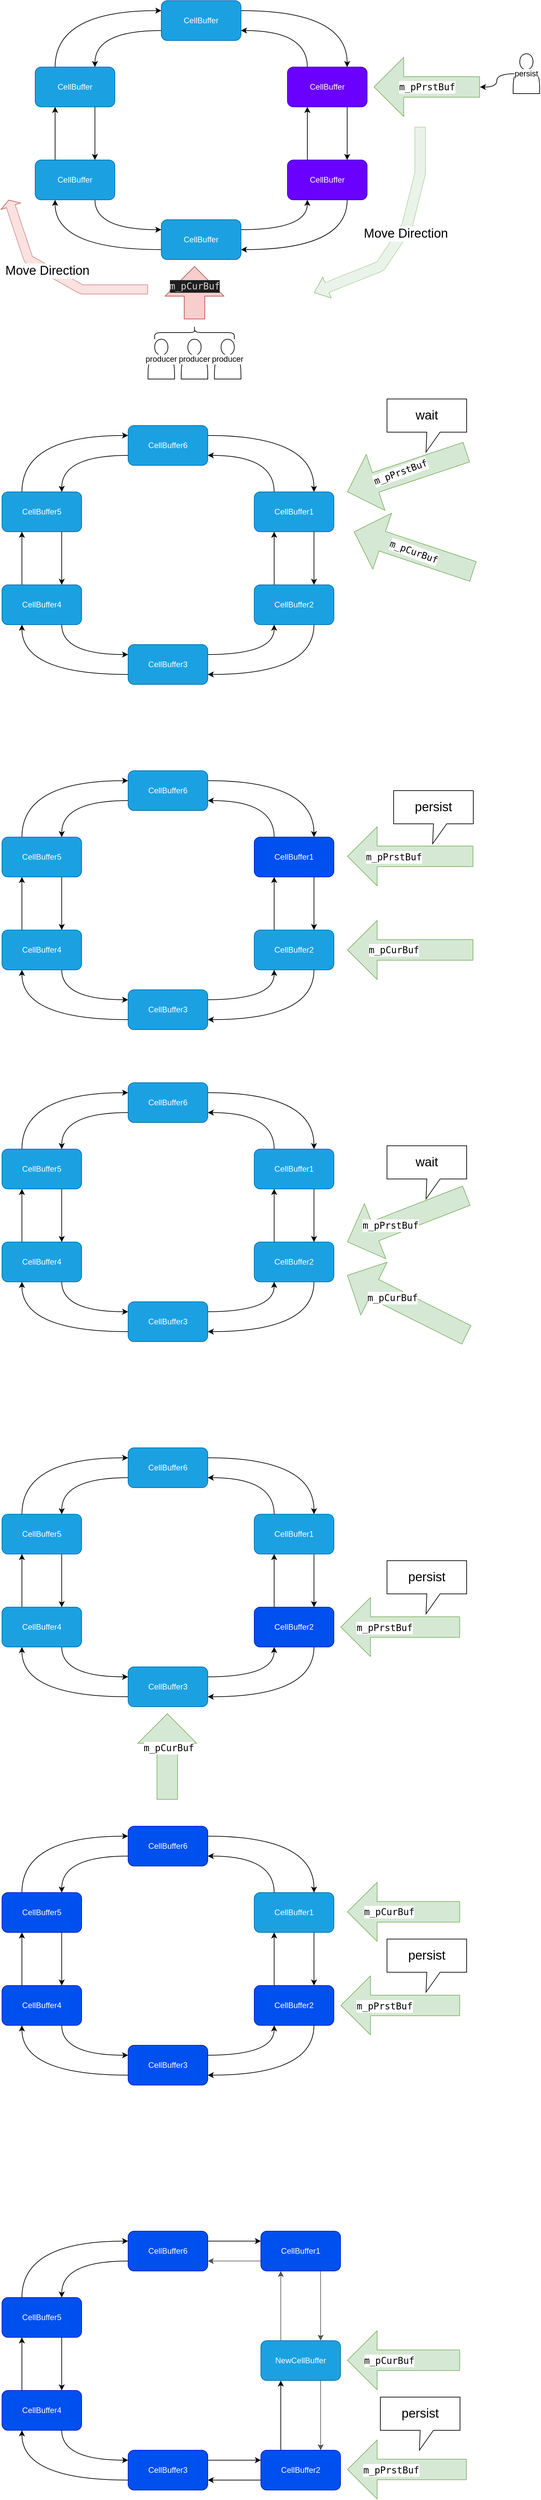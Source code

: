 <mxfile version="12.2.4" pages="1"><diagram id="NoH1FXqml8ZNcFP2ptgK" name="Page-1"><mxGraphModel dx="1402" dy="729" grid="1" gridSize="10" guides="1" tooltips="1" connect="1" arrows="1" fold="1" page="1" pageScale="1" pageWidth="850" pageHeight="1100" math="0" shadow="0"><root><mxCell id="0"/><mxCell id="1" parent="0"/><mxCell id="18" style="edgeStyle=orthogonalEdgeStyle;curved=1;rounded=0;orthogonalLoop=1;jettySize=auto;html=1;exitX=0.75;exitY=1;exitDx=0;exitDy=0;entryX=0.75;entryY=0;entryDx=0;entryDy=0;" parent="1" source="2" target="7" edge="1"><mxGeometry relative="1" as="geometry"/></mxCell><mxCell id="19" style="edgeStyle=orthogonalEdgeStyle;curved=1;rounded=0;orthogonalLoop=1;jettySize=auto;html=1;exitX=0.25;exitY=0;exitDx=0;exitDy=0;entryX=0;entryY=0.25;entryDx=0;entryDy=0;" parent="1" source="2" target="3" edge="1"><mxGeometry relative="1" as="geometry"/></mxCell><mxCell id="2" value="CellBuffer" style="rounded=1;whiteSpace=wrap;html=1;fillColor=#1ba1e2;strokeColor=#006EAF;fontColor=#ffffff;" parent="1" vertex="1"><mxGeometry x="70" y="140" width="120" height="60" as="geometry"/></mxCell><mxCell id="8" style="edgeStyle=orthogonalEdgeStyle;curved=1;rounded=0;orthogonalLoop=1;jettySize=auto;html=1;exitX=1;exitY=0.25;exitDx=0;exitDy=0;entryX=0.75;entryY=0;entryDx=0;entryDy=0;" parent="1" source="3" target="4" edge="1"><mxGeometry relative="1" as="geometry"/></mxCell><mxCell id="20" style="edgeStyle=orthogonalEdgeStyle;curved=1;rounded=0;orthogonalLoop=1;jettySize=auto;html=1;exitX=0;exitY=0.75;exitDx=0;exitDy=0;entryX=0.75;entryY=0;entryDx=0;entryDy=0;" parent="1" source="3" target="2" edge="1"><mxGeometry relative="1" as="geometry"/></mxCell><mxCell id="3" value="CellBuffer" style="rounded=1;whiteSpace=wrap;html=1;fillColor=#1ba1e2;strokeColor=#006EAF;fontColor=#ffffff;" parent="1" vertex="1"><mxGeometry x="260" y="40" width="120" height="60" as="geometry"/></mxCell><mxCell id="9" style="edgeStyle=orthogonalEdgeStyle;curved=1;rounded=0;orthogonalLoop=1;jettySize=auto;html=1;exitX=0.25;exitY=0;exitDx=0;exitDy=0;entryX=1;entryY=0.75;entryDx=0;entryDy=0;" parent="1" source="4" target="3" edge="1"><mxGeometry relative="1" as="geometry"/></mxCell><mxCell id="11" style="edgeStyle=orthogonalEdgeStyle;curved=1;rounded=0;orthogonalLoop=1;jettySize=auto;html=1;exitX=0.75;exitY=1;exitDx=0;exitDy=0;entryX=0.75;entryY=0;entryDx=0;entryDy=0;" parent="1" source="4" target="5" edge="1"><mxGeometry relative="1" as="geometry"/></mxCell><mxCell id="4" value="CellBuffer" style="rounded=1;whiteSpace=wrap;html=1;fillColor=#6a00ff;strokeColor=#3700CC;fontColor=#ffffff;" parent="1" vertex="1"><mxGeometry x="450" y="140" width="120" height="60" as="geometry"/></mxCell><mxCell id="12" style="edgeStyle=orthogonalEdgeStyle;curved=1;rounded=0;orthogonalLoop=1;jettySize=auto;html=1;exitX=0.25;exitY=0;exitDx=0;exitDy=0;entryX=0.25;entryY=1;entryDx=0;entryDy=0;" parent="1" source="5" target="4" edge="1"><mxGeometry relative="1" as="geometry"/></mxCell><mxCell id="13" style="edgeStyle=orthogonalEdgeStyle;curved=1;rounded=0;orthogonalLoop=1;jettySize=auto;html=1;exitX=0.75;exitY=1;exitDx=0;exitDy=0;entryX=1;entryY=0.75;entryDx=0;entryDy=0;" parent="1" source="5" target="6" edge="1"><mxGeometry relative="1" as="geometry"/></mxCell><mxCell id="5" value="CellBuffer" style="rounded=1;whiteSpace=wrap;html=1;fillColor=#6a00ff;strokeColor=#3700CC;fontColor=#ffffff;" parent="1" vertex="1"><mxGeometry x="450" y="280" width="120" height="60" as="geometry"/></mxCell><mxCell id="14" style="edgeStyle=orthogonalEdgeStyle;curved=1;rounded=0;orthogonalLoop=1;jettySize=auto;html=1;exitX=1;exitY=0.25;exitDx=0;exitDy=0;entryX=0.25;entryY=1;entryDx=0;entryDy=0;" parent="1" source="6" target="5" edge="1"><mxGeometry relative="1" as="geometry"/></mxCell><mxCell id="15" style="edgeStyle=orthogonalEdgeStyle;curved=1;rounded=0;orthogonalLoop=1;jettySize=auto;html=1;exitX=0;exitY=0.75;exitDx=0;exitDy=0;entryX=0.25;entryY=1;entryDx=0;entryDy=0;" parent="1" source="6" target="7" edge="1"><mxGeometry relative="1" as="geometry"/></mxCell><mxCell id="6" value="CellBuffer" style="rounded=1;whiteSpace=wrap;html=1;fillColor=#1ba1e2;strokeColor=#006EAF;fontColor=#ffffff;" parent="1" vertex="1"><mxGeometry x="260" y="370" width="120" height="60" as="geometry"/></mxCell><mxCell id="16" style="edgeStyle=orthogonalEdgeStyle;curved=1;rounded=0;orthogonalLoop=1;jettySize=auto;html=1;exitX=0.75;exitY=1;exitDx=0;exitDy=0;entryX=0;entryY=0.25;entryDx=0;entryDy=0;" parent="1" source="7" target="6" edge="1"><mxGeometry relative="1" as="geometry"/></mxCell><mxCell id="17" style="edgeStyle=orthogonalEdgeStyle;curved=1;rounded=0;orthogonalLoop=1;jettySize=auto;html=1;exitX=0.25;exitY=0;exitDx=0;exitDy=0;entryX=0.25;entryY=1;entryDx=0;entryDy=0;" parent="1" source="7" target="2" edge="1"><mxGeometry relative="1" as="geometry"/></mxCell><mxCell id="7" value="CellBuffer" style="rounded=1;whiteSpace=wrap;html=1;fillColor=#1ba1e2;strokeColor=#006EAF;fontColor=#ffffff;" parent="1" vertex="1"><mxGeometry x="70" y="280" width="120" height="60" as="geometry"/></mxCell><mxCell id="22" value="" style="shape=flexArrow;endArrow=classic;html=1;width=31;endSize=14.56;endWidth=57;fillColor=#d5e8d4;strokeColor=#82b366;" parent="1" edge="1"><mxGeometry width="50" height="50" relative="1" as="geometry"><mxPoint x="740" y="170" as="sourcePoint"/><mxPoint x="580" y="170" as="targetPoint"/></mxGeometry></mxCell><mxCell id="24" value="&lt;div style=&quot;font-family: &amp;quot;droid sans mono&amp;quot;, monospace, monospace, &amp;quot;droid sans fallback&amp;quot;; font-size: 14px; line-height: 19px; white-space: pre;&quot;&gt;m_pPrstBuf&lt;/div&gt;" style="text;html=1;resizable=0;points=[];align=center;verticalAlign=middle;labelBackgroundColor=#FFFFFF;fontColor=#000000;" parent="22" vertex="1" connectable="0"><mxGeometry x="0.254" y="-3" relative="1" as="geometry"><mxPoint x="20" y="3" as="offset"/></mxGeometry></mxCell><mxCell id="26" style="edgeStyle=orthogonalEdgeStyle;curved=1;rounded=0;orthogonalLoop=1;jettySize=auto;html=1;exitX=0.1;exitY=0.5;exitDx=0;exitDy=0;exitPerimeter=0;fontColor=#000000;" parent="1" source="25" edge="1"><mxGeometry relative="1" as="geometry"><mxPoint x="740" y="170" as="targetPoint"/></mxGeometry></mxCell><mxCell id="25" value="persist" style="shape=actor;whiteSpace=wrap;html=1;labelBackgroundColor=#FFFFFF;fontColor=#000000;" parent="1" vertex="1"><mxGeometry x="790" y="120" width="40" height="60" as="geometry"/></mxCell><mxCell id="27" value="" style="shape=flexArrow;endArrow=classic;html=1;width=31;endSize=14.56;endWidth=57;fillColor=#f8cecc;strokeColor=#b85450;" parent="1" edge="1"><mxGeometry width="50" height="50" relative="1" as="geometry"><mxPoint x="310" y="520" as="sourcePoint"/><mxPoint x="310" y="440" as="targetPoint"/><Array as="points"/></mxGeometry></mxCell><mxCell id="28" value="&lt;div style=&quot;font-family: &amp;#34;droid sans mono&amp;#34; , monospace , monospace , &amp;#34;droid sans fallback&amp;#34; ; font-size: 14px ; line-height: 19px ; white-space: pre&quot;&gt;&lt;div style=&quot;color: rgb(212 , 212 , 212) ; background-color: rgb(30 , 30 , 30) ; font-family: &amp;#34;droid sans mono&amp;#34; , monospace , monospace , &amp;#34;droid sans fallback&amp;#34; ; line-height: 19px&quot;&gt;m_pCurBuf&lt;/div&gt;&lt;/div&gt;" style="text;html=1;resizable=0;points=[];align=center;verticalAlign=middle;labelBackgroundColor=#FFFFFF;fontColor=#000000;" parent="27" vertex="1" connectable="0"><mxGeometry x="0.254" y="-3" relative="1" as="geometry"><mxPoint x="-3" as="offset"/></mxGeometry></mxCell><mxCell id="29" value="" style="shape=curlyBracket;whiteSpace=wrap;html=1;rounded=1;labelBackgroundColor=#FFFFFF;fontColor=#000000;rotation=90;direction=east;" parent="1" vertex="1"><mxGeometry x="300" y="480" width="20" height="120" as="geometry"/></mxCell><mxCell id="30" value="producer" style="shape=actor;whiteSpace=wrap;html=1;labelBackgroundColor=#FFFFFF;fontColor=#000000;" parent="1" vertex="1"><mxGeometry x="240" y="550" width="40" height="60" as="geometry"/></mxCell><mxCell id="31" value="producer" style="shape=actor;whiteSpace=wrap;html=1;labelBackgroundColor=#FFFFFF;fontColor=#000000;" parent="1" vertex="1"><mxGeometry x="290" y="550" width="40" height="60" as="geometry"/></mxCell><mxCell id="32" value="producer" style="shape=actor;whiteSpace=wrap;html=1;labelBackgroundColor=#FFFFFF;fontColor=#000000;" parent="1" vertex="1"><mxGeometry x="340" y="550" width="40" height="60" as="geometry"/></mxCell><mxCell id="36" value="" style="shape=flexArrow;endArrow=classic;html=1;fontColor=#000000;endWidth=17;endSize=6.57;width=16;fillColor=#d5e8d4;strokeColor=#82b366;opacity=50;" parent="1" edge="1"><mxGeometry width="50" height="50" relative="1" as="geometry"><mxPoint x="650" y="230" as="sourcePoint"/><mxPoint x="490" y="480" as="targetPoint"/><Array as="points"><mxPoint x="650" y="300"/><mxPoint x="630" y="380"/><mxPoint x="590" y="440"/></Array></mxGeometry></mxCell><mxCell id="37" value="Move Direction" style="text;html=1;resizable=0;points=[];align=center;verticalAlign=middle;labelBackgroundColor=#ffffff;fontColor=#000000;fontSize=19;" parent="36" vertex="1" connectable="0"><mxGeometry x="-0.015" y="3" relative="1" as="geometry"><mxPoint x="1" as="offset"/></mxGeometry></mxCell><mxCell id="40" value="" style="shape=flexArrow;endArrow=classic;html=1;fontSize=19;fontColor=#000000;opacity=60;endWidth=16;endSize=2.87;width=14;fillColor=#f8cecc;strokeColor=#b85450;" parent="1" edge="1"><mxGeometry width="50" height="50" relative="1" as="geometry"><mxPoint x="240" y="475" as="sourcePoint"/><mxPoint x="30" y="340" as="targetPoint"/><Array as="points"><mxPoint x="140" y="475"/><mxPoint x="60" y="430"/></Array></mxGeometry></mxCell><mxCell id="41" value="Move Direction" style="text;html=1;resizable=0;points=[];align=center;verticalAlign=middle;labelBackgroundColor=#ffffff;fontSize=19;fontColor=#000000;" parent="40" vertex="1" connectable="0"><mxGeometry x="0.116" relative="1" as="geometry"><mxPoint y="1" as="offset"/></mxGeometry></mxCell><mxCell id="42" style="edgeStyle=orthogonalEdgeStyle;curved=1;rounded=0;orthogonalLoop=1;jettySize=auto;html=1;exitX=0.75;exitY=1;exitDx=0;exitDy=0;entryX=0.75;entryY=0;entryDx=0;entryDy=0;" parent="1" source="44" target="59" edge="1"><mxGeometry relative="1" as="geometry"/></mxCell><mxCell id="43" style="edgeStyle=orthogonalEdgeStyle;curved=1;rounded=0;orthogonalLoop=1;jettySize=auto;html=1;exitX=0.25;exitY=0;exitDx=0;exitDy=0;entryX=0;entryY=0.25;entryDx=0;entryDy=0;" parent="1" source="44" target="47" edge="1"><mxGeometry relative="1" as="geometry"/></mxCell><mxCell id="44" value="CellBuffer5" style="rounded=1;whiteSpace=wrap;html=1;fillColor=#1ba1e2;strokeColor=#006EAF;fontColor=#ffffff;" parent="1" vertex="1"><mxGeometry x="20" y="780" width="120" height="60" as="geometry"/></mxCell><mxCell id="45" style="edgeStyle=orthogonalEdgeStyle;curved=1;rounded=0;orthogonalLoop=1;jettySize=auto;html=1;exitX=1;exitY=0.25;exitDx=0;exitDy=0;entryX=0.75;entryY=0;entryDx=0;entryDy=0;" parent="1" source="47" target="50" edge="1"><mxGeometry relative="1" as="geometry"/></mxCell><mxCell id="46" style="edgeStyle=orthogonalEdgeStyle;curved=1;rounded=0;orthogonalLoop=1;jettySize=auto;html=1;exitX=0;exitY=0.75;exitDx=0;exitDy=0;entryX=0.75;entryY=0;entryDx=0;entryDy=0;" parent="1" source="47" target="44" edge="1"><mxGeometry relative="1" as="geometry"/></mxCell><mxCell id="47" value="CellBuffer6" style="rounded=1;whiteSpace=wrap;html=1;fillColor=#1ba1e2;strokeColor=#006EAF;fontColor=#ffffff;" parent="1" vertex="1"><mxGeometry x="210" y="680" width="120" height="60" as="geometry"/></mxCell><mxCell id="48" style="edgeStyle=orthogonalEdgeStyle;curved=1;rounded=0;orthogonalLoop=1;jettySize=auto;html=1;exitX=0.25;exitY=0;exitDx=0;exitDy=0;entryX=1;entryY=0.75;entryDx=0;entryDy=0;" parent="1" source="50" target="47" edge="1"><mxGeometry relative="1" as="geometry"/></mxCell><mxCell id="49" style="edgeStyle=orthogonalEdgeStyle;curved=1;rounded=0;orthogonalLoop=1;jettySize=auto;html=1;exitX=0.75;exitY=1;exitDx=0;exitDy=0;entryX=0.75;entryY=0;entryDx=0;entryDy=0;" parent="1" source="50" target="53" edge="1"><mxGeometry relative="1" as="geometry"/></mxCell><mxCell id="50" value="CellBuffer1" style="rounded=1;whiteSpace=wrap;html=1;fillColor=#1ba1e2;strokeColor=#006EAF;fontColor=#ffffff;" parent="1" vertex="1"><mxGeometry x="400" y="780" width="120" height="60" as="geometry"/></mxCell><mxCell id="51" style="edgeStyle=orthogonalEdgeStyle;curved=1;rounded=0;orthogonalLoop=1;jettySize=auto;html=1;exitX=0.25;exitY=0;exitDx=0;exitDy=0;entryX=0.25;entryY=1;entryDx=0;entryDy=0;" parent="1" source="53" target="50" edge="1"><mxGeometry relative="1" as="geometry"/></mxCell><mxCell id="52" style="edgeStyle=orthogonalEdgeStyle;curved=1;rounded=0;orthogonalLoop=1;jettySize=auto;html=1;exitX=0.75;exitY=1;exitDx=0;exitDy=0;entryX=1;entryY=0.75;entryDx=0;entryDy=0;" parent="1" source="53" target="56" edge="1"><mxGeometry relative="1" as="geometry"/></mxCell><mxCell id="53" value="CellBuffer2" style="rounded=1;whiteSpace=wrap;html=1;fillColor=#1ba1e2;strokeColor=#006EAF;fontColor=#ffffff;" parent="1" vertex="1"><mxGeometry x="400" y="920" width="120" height="60" as="geometry"/></mxCell><mxCell id="54" style="edgeStyle=orthogonalEdgeStyle;curved=1;rounded=0;orthogonalLoop=1;jettySize=auto;html=1;exitX=1;exitY=0.25;exitDx=0;exitDy=0;entryX=0.25;entryY=1;entryDx=0;entryDy=0;" parent="1" source="56" target="53" edge="1"><mxGeometry relative="1" as="geometry"/></mxCell><mxCell id="55" style="edgeStyle=orthogonalEdgeStyle;curved=1;rounded=0;orthogonalLoop=1;jettySize=auto;html=1;exitX=0;exitY=0.75;exitDx=0;exitDy=0;entryX=0.25;entryY=1;entryDx=0;entryDy=0;" parent="1" source="56" target="59" edge="1"><mxGeometry relative="1" as="geometry"/></mxCell><mxCell id="56" value="CellBuffer3" style="rounded=1;whiteSpace=wrap;html=1;fillColor=#1ba1e2;strokeColor=#006EAF;fontColor=#ffffff;" parent="1" vertex="1"><mxGeometry x="210" y="1010" width="120" height="60" as="geometry"/></mxCell><mxCell id="57" style="edgeStyle=orthogonalEdgeStyle;curved=1;rounded=0;orthogonalLoop=1;jettySize=auto;html=1;exitX=0.75;exitY=1;exitDx=0;exitDy=0;entryX=0;entryY=0.25;entryDx=0;entryDy=0;" parent="1" source="59" target="56" edge="1"><mxGeometry relative="1" as="geometry"/></mxCell><mxCell id="58" style="edgeStyle=orthogonalEdgeStyle;curved=1;rounded=0;orthogonalLoop=1;jettySize=auto;html=1;exitX=0.25;exitY=0;exitDx=0;exitDy=0;entryX=0.25;entryY=1;entryDx=0;entryDy=0;" parent="1" source="59" target="44" edge="1"><mxGeometry relative="1" as="geometry"/></mxCell><mxCell id="59" value="CellBuffer4" style="rounded=1;whiteSpace=wrap;html=1;fillColor=#1ba1e2;strokeColor=#006EAF;fontColor=#ffffff;" parent="1" vertex="1"><mxGeometry x="20" y="920" width="120" height="60" as="geometry"/></mxCell><mxCell id="60" value="" style="shape=flexArrow;endArrow=classic;html=1;width=31;endSize=14.56;endWidth=57;fillColor=#d5e8d4;strokeColor=#82b366;" parent="1" edge="1"><mxGeometry width="50" height="50" relative="1" as="geometry"><mxPoint x="720" y="720" as="sourcePoint"/><mxPoint x="540" y="780" as="targetPoint"/></mxGeometry></mxCell><mxCell id="61" value="&lt;div style=&quot;font-family: &amp;quot;droid sans mono&amp;quot;, monospace, monospace, &amp;quot;droid sans fallback&amp;quot;; font-size: 14px; line-height: 19px; white-space: pre;&quot;&gt;m_pPrstBuf&lt;/div&gt;" style="text;html=1;resizable=0;points=[];align=center;verticalAlign=middle;labelBackgroundColor=#FFFFFF;fontColor=#000000;direction=east;rotation=-20;" parent="60" vertex="1" connectable="0"><mxGeometry x="0.254" y="-3" relative="1" as="geometry"><mxPoint x="14" y="-5" as="offset"/></mxGeometry></mxCell><mxCell id="67" value="" style="shape=flexArrow;endArrow=classic;html=1;width=31;endSize=14.56;endWidth=57;fillColor=#d5e8d4;strokeColor=#82b366;" parent="1" edge="1"><mxGeometry width="50" height="50" relative="1" as="geometry"><mxPoint x="730" y="900" as="sourcePoint"/><mxPoint x="550" y="840" as="targetPoint"/></mxGeometry></mxCell><mxCell id="68" value="&lt;div style=&quot;font-family: &amp;#34;droid sans mono&amp;#34; , monospace , monospace , &amp;#34;droid sans fallback&amp;#34; ; font-size: 14px ; line-height: 19px ; white-space: pre&quot;&gt;m_pCurBuf&lt;/div&gt;" style="text;html=1;resizable=0;points=[];align=center;verticalAlign=middle;labelBackgroundColor=#FFFFFF;fontColor=#000000;rotation=20;" parent="67" vertex="1" connectable="0"><mxGeometry x="0.254" y="-3" relative="1" as="geometry"><mxPoint x="22" y="10.5" as="offset"/></mxGeometry></mxCell><mxCell id="69" value="wait" style="shape=callout;whiteSpace=wrap;html=1;perimeter=calloutPerimeter;labelBackgroundColor=#FFFFFF;fontSize=19;fontColor=#000000;position2=0.49;" parent="1" vertex="1"><mxGeometry x="600" y="640" width="120" height="80" as="geometry"/></mxCell><mxCell id="70" style="edgeStyle=orthogonalEdgeStyle;curved=1;rounded=0;orthogonalLoop=1;jettySize=auto;html=1;exitX=0.75;exitY=1;exitDx=0;exitDy=0;entryX=0.75;entryY=0;entryDx=0;entryDy=0;" parent="1" source="72" target="87" edge="1"><mxGeometry relative="1" as="geometry"/></mxCell><mxCell id="71" style="edgeStyle=orthogonalEdgeStyle;curved=1;rounded=0;orthogonalLoop=1;jettySize=auto;html=1;exitX=0.25;exitY=0;exitDx=0;exitDy=0;entryX=0;entryY=0.25;entryDx=0;entryDy=0;" parent="1" source="72" target="75" edge="1"><mxGeometry relative="1" as="geometry"/></mxCell><mxCell id="72" value="CellBuffer5" style="rounded=1;whiteSpace=wrap;html=1;fillColor=#1ba1e2;strokeColor=#006EAF;fontColor=#ffffff;" parent="1" vertex="1"><mxGeometry x="20" y="1300" width="120" height="60" as="geometry"/></mxCell><mxCell id="73" style="edgeStyle=orthogonalEdgeStyle;curved=1;rounded=0;orthogonalLoop=1;jettySize=auto;html=1;exitX=1;exitY=0.25;exitDx=0;exitDy=0;entryX=0.75;entryY=0;entryDx=0;entryDy=0;" parent="1" source="75" target="78" edge="1"><mxGeometry relative="1" as="geometry"/></mxCell><mxCell id="74" style="edgeStyle=orthogonalEdgeStyle;curved=1;rounded=0;orthogonalLoop=1;jettySize=auto;html=1;exitX=0;exitY=0.75;exitDx=0;exitDy=0;entryX=0.75;entryY=0;entryDx=0;entryDy=0;" parent="1" source="75" target="72" edge="1"><mxGeometry relative="1" as="geometry"/></mxCell><mxCell id="75" value="CellBuffer6" style="rounded=1;whiteSpace=wrap;html=1;fillColor=#1ba1e2;strokeColor=#006EAF;fontColor=#ffffff;" parent="1" vertex="1"><mxGeometry x="210" y="1200" width="120" height="60" as="geometry"/></mxCell><mxCell id="76" style="edgeStyle=orthogonalEdgeStyle;curved=1;rounded=0;orthogonalLoop=1;jettySize=auto;html=1;exitX=0.25;exitY=0;exitDx=0;exitDy=0;entryX=1;entryY=0.75;entryDx=0;entryDy=0;" parent="1" source="78" target="75" edge="1"><mxGeometry relative="1" as="geometry"/></mxCell><mxCell id="77" style="edgeStyle=orthogonalEdgeStyle;curved=1;rounded=0;orthogonalLoop=1;jettySize=auto;html=1;exitX=0.75;exitY=1;exitDx=0;exitDy=0;entryX=0.75;entryY=0;entryDx=0;entryDy=0;" parent="1" source="78" target="81" edge="1"><mxGeometry relative="1" as="geometry"/></mxCell><mxCell id="78" value="CellBuffer1" style="rounded=1;whiteSpace=wrap;html=1;fillColor=#0050ef;strokeColor=#001DBC;fontColor=#ffffff;" parent="1" vertex="1"><mxGeometry x="400" y="1300" width="120" height="60" as="geometry"/></mxCell><mxCell id="79" style="edgeStyle=orthogonalEdgeStyle;curved=1;rounded=0;orthogonalLoop=1;jettySize=auto;html=1;exitX=0.25;exitY=0;exitDx=0;exitDy=0;entryX=0.25;entryY=1;entryDx=0;entryDy=0;" parent="1" source="81" target="78" edge="1"><mxGeometry relative="1" as="geometry"/></mxCell><mxCell id="80" style="edgeStyle=orthogonalEdgeStyle;curved=1;rounded=0;orthogonalLoop=1;jettySize=auto;html=1;exitX=0.75;exitY=1;exitDx=0;exitDy=0;entryX=1;entryY=0.75;entryDx=0;entryDy=0;" parent="1" source="81" target="84" edge="1"><mxGeometry relative="1" as="geometry"/></mxCell><mxCell id="81" value="CellBuffer2" style="rounded=1;whiteSpace=wrap;html=1;fillColor=#1ba1e2;strokeColor=#006EAF;fontColor=#ffffff;" parent="1" vertex="1"><mxGeometry x="400" y="1440" width="120" height="60" as="geometry"/></mxCell><mxCell id="82" style="edgeStyle=orthogonalEdgeStyle;curved=1;rounded=0;orthogonalLoop=1;jettySize=auto;html=1;exitX=1;exitY=0.25;exitDx=0;exitDy=0;entryX=0.25;entryY=1;entryDx=0;entryDy=0;" parent="1" source="84" target="81" edge="1"><mxGeometry relative="1" as="geometry"/></mxCell><mxCell id="83" style="edgeStyle=orthogonalEdgeStyle;curved=1;rounded=0;orthogonalLoop=1;jettySize=auto;html=1;exitX=0;exitY=0.75;exitDx=0;exitDy=0;entryX=0.25;entryY=1;entryDx=0;entryDy=0;" parent="1" source="84" target="87" edge="1"><mxGeometry relative="1" as="geometry"/></mxCell><mxCell id="84" value="CellBuffer3" style="rounded=1;whiteSpace=wrap;html=1;fillColor=#1ba1e2;strokeColor=#006EAF;fontColor=#ffffff;" parent="1" vertex="1"><mxGeometry x="210" y="1530" width="120" height="60" as="geometry"/></mxCell><mxCell id="85" style="edgeStyle=orthogonalEdgeStyle;curved=1;rounded=0;orthogonalLoop=1;jettySize=auto;html=1;exitX=0.75;exitY=1;exitDx=0;exitDy=0;entryX=0;entryY=0.25;entryDx=0;entryDy=0;" parent="1" source="87" target="84" edge="1"><mxGeometry relative="1" as="geometry"/></mxCell><mxCell id="86" style="edgeStyle=orthogonalEdgeStyle;curved=1;rounded=0;orthogonalLoop=1;jettySize=auto;html=1;exitX=0.25;exitY=0;exitDx=0;exitDy=0;entryX=0.25;entryY=1;entryDx=0;entryDy=0;" parent="1" source="87" target="72" edge="1"><mxGeometry relative="1" as="geometry"/></mxCell><mxCell id="87" value="CellBuffer4" style="rounded=1;whiteSpace=wrap;html=1;fillColor=#1ba1e2;strokeColor=#006EAF;fontColor=#ffffff;" parent="1" vertex="1"><mxGeometry x="20" y="1440" width="120" height="60" as="geometry"/></mxCell><mxCell id="88" value="" style="shape=flexArrow;endArrow=classic;html=1;width=31;endSize=14.56;endWidth=57;fillColor=#d5e8d4;strokeColor=#82b366;" parent="1" edge="1"><mxGeometry width="50" height="50" relative="1" as="geometry"><mxPoint x="730" y="1329" as="sourcePoint"/><mxPoint x="540" y="1329" as="targetPoint"/></mxGeometry></mxCell><mxCell id="89" value="&lt;div style=&quot;font-family: &amp;quot;droid sans mono&amp;quot;, monospace, monospace, &amp;quot;droid sans fallback&amp;quot;; font-size: 14px; line-height: 19px; white-space: pre;&quot;&gt;m_pPrstBuf&lt;/div&gt;" style="text;html=1;resizable=0;points=[];align=center;verticalAlign=middle;labelBackgroundColor=#FFFFFF;fontColor=#000000;direction=east;rotation=0;" parent="88" vertex="1" connectable="0"><mxGeometry x="0.254" y="-3" relative="1" as="geometry"><mxPoint x="-1" y="4" as="offset"/></mxGeometry></mxCell><mxCell id="90" value="" style="shape=flexArrow;endArrow=classic;html=1;width=31;endSize=14.56;endWidth=57;fillColor=#d5e8d4;strokeColor=#82b366;" parent="1" edge="1"><mxGeometry width="50" height="50" relative="1" as="geometry"><mxPoint x="730" y="1470" as="sourcePoint"/><mxPoint x="540" y="1470" as="targetPoint"/></mxGeometry></mxCell><mxCell id="91" value="&lt;div style=&quot;font-family: &amp;#34;droid sans mono&amp;#34; , monospace , monospace , &amp;#34;droid sans fallback&amp;#34; ; font-size: 14px ; line-height: 19px ; white-space: pre&quot;&gt;m_pCurBuf&lt;/div&gt;" style="text;html=1;resizable=0;points=[];align=center;verticalAlign=middle;labelBackgroundColor=#FFFFFF;fontColor=#000000;rotation=0;" parent="90" vertex="1" connectable="0"><mxGeometry x="0.254" y="-3" relative="1" as="geometry"><mxPoint x="-1" y="3" as="offset"/></mxGeometry></mxCell><mxCell id="92" value="persist" style="shape=callout;whiteSpace=wrap;html=1;perimeter=calloutPerimeter;labelBackgroundColor=#FFFFFF;fontSize=19;fontColor=#000000;position2=0.49;" parent="1" vertex="1"><mxGeometry x="610" y="1230" width="120" height="80" as="geometry"/></mxCell><mxCell id="93" style="edgeStyle=orthogonalEdgeStyle;curved=1;rounded=0;orthogonalLoop=1;jettySize=auto;html=1;exitX=0.75;exitY=1;exitDx=0;exitDy=0;entryX=0.75;entryY=0;entryDx=0;entryDy=0;" parent="1" source="95" target="110" edge="1"><mxGeometry relative="1" as="geometry"/></mxCell><mxCell id="94" style="edgeStyle=orthogonalEdgeStyle;curved=1;rounded=0;orthogonalLoop=1;jettySize=auto;html=1;exitX=0.25;exitY=0;exitDx=0;exitDy=0;entryX=0;entryY=0.25;entryDx=0;entryDy=0;" parent="1" source="95" target="98" edge="1"><mxGeometry relative="1" as="geometry"/></mxCell><mxCell id="95" value="CellBuffer5" style="rounded=1;whiteSpace=wrap;html=1;fillColor=#1ba1e2;strokeColor=#006EAF;fontColor=#ffffff;" parent="1" vertex="1"><mxGeometry x="20" y="1770" width="120" height="60" as="geometry"/></mxCell><mxCell id="96" style="edgeStyle=orthogonalEdgeStyle;curved=1;rounded=0;orthogonalLoop=1;jettySize=auto;html=1;exitX=1;exitY=0.25;exitDx=0;exitDy=0;entryX=0.75;entryY=0;entryDx=0;entryDy=0;" parent="1" source="98" target="101" edge="1"><mxGeometry relative="1" as="geometry"/></mxCell><mxCell id="97" style="edgeStyle=orthogonalEdgeStyle;curved=1;rounded=0;orthogonalLoop=1;jettySize=auto;html=1;exitX=0;exitY=0.75;exitDx=0;exitDy=0;entryX=0.75;entryY=0;entryDx=0;entryDy=0;" parent="1" source="98" target="95" edge="1"><mxGeometry relative="1" as="geometry"/></mxCell><mxCell id="98" value="CellBuffer6" style="rounded=1;whiteSpace=wrap;html=1;fillColor=#1ba1e2;strokeColor=#006EAF;fontColor=#ffffff;" parent="1" vertex="1"><mxGeometry x="210" y="1670" width="120" height="60" as="geometry"/></mxCell><mxCell id="99" style="edgeStyle=orthogonalEdgeStyle;curved=1;rounded=0;orthogonalLoop=1;jettySize=auto;html=1;exitX=0.25;exitY=0;exitDx=0;exitDy=0;entryX=1;entryY=0.75;entryDx=0;entryDy=0;" parent="1" source="101" target="98" edge="1"><mxGeometry relative="1" as="geometry"/></mxCell><mxCell id="100" style="edgeStyle=orthogonalEdgeStyle;curved=1;rounded=0;orthogonalLoop=1;jettySize=auto;html=1;exitX=0.75;exitY=1;exitDx=0;exitDy=0;entryX=0.75;entryY=0;entryDx=0;entryDy=0;" parent="1" source="101" target="104" edge="1"><mxGeometry relative="1" as="geometry"/></mxCell><mxCell id="101" value="CellBuffer1" style="rounded=1;whiteSpace=wrap;html=1;fillColor=#1ba1e2;strokeColor=#006EAF;fontColor=#ffffff;" parent="1" vertex="1"><mxGeometry x="400" y="1770" width="120" height="60" as="geometry"/></mxCell><mxCell id="102" style="edgeStyle=orthogonalEdgeStyle;curved=1;rounded=0;orthogonalLoop=1;jettySize=auto;html=1;exitX=0.25;exitY=0;exitDx=0;exitDy=0;entryX=0.25;entryY=1;entryDx=0;entryDy=0;" parent="1" source="104" target="101" edge="1"><mxGeometry relative="1" as="geometry"/></mxCell><mxCell id="103" style="edgeStyle=orthogonalEdgeStyle;curved=1;rounded=0;orthogonalLoop=1;jettySize=auto;html=1;exitX=0.75;exitY=1;exitDx=0;exitDy=0;entryX=1;entryY=0.75;entryDx=0;entryDy=0;" parent="1" source="104" target="107" edge="1"><mxGeometry relative="1" as="geometry"/></mxCell><mxCell id="104" value="CellBuffer2" style="rounded=1;whiteSpace=wrap;html=1;fillColor=#1ba1e2;strokeColor=#006EAF;fontColor=#ffffff;" parent="1" vertex="1"><mxGeometry x="400" y="1910" width="120" height="60" as="geometry"/></mxCell><mxCell id="105" style="edgeStyle=orthogonalEdgeStyle;curved=1;rounded=0;orthogonalLoop=1;jettySize=auto;html=1;exitX=1;exitY=0.25;exitDx=0;exitDy=0;entryX=0.25;entryY=1;entryDx=0;entryDy=0;" parent="1" source="107" target="104" edge="1"><mxGeometry relative="1" as="geometry"/></mxCell><mxCell id="106" style="edgeStyle=orthogonalEdgeStyle;curved=1;rounded=0;orthogonalLoop=1;jettySize=auto;html=1;exitX=0;exitY=0.75;exitDx=0;exitDy=0;entryX=0.25;entryY=1;entryDx=0;entryDy=0;" parent="1" source="107" target="110" edge="1"><mxGeometry relative="1" as="geometry"/></mxCell><mxCell id="107" value="CellBuffer3" style="rounded=1;whiteSpace=wrap;html=1;fillColor=#1ba1e2;strokeColor=#006EAF;fontColor=#ffffff;" parent="1" vertex="1"><mxGeometry x="210" y="2000" width="120" height="60" as="geometry"/></mxCell><mxCell id="108" style="edgeStyle=orthogonalEdgeStyle;curved=1;rounded=0;orthogonalLoop=1;jettySize=auto;html=1;exitX=0.75;exitY=1;exitDx=0;exitDy=0;entryX=0;entryY=0.25;entryDx=0;entryDy=0;" parent="1" source="110" target="107" edge="1"><mxGeometry relative="1" as="geometry"/></mxCell><mxCell id="109" style="edgeStyle=orthogonalEdgeStyle;curved=1;rounded=0;orthogonalLoop=1;jettySize=auto;html=1;exitX=0.25;exitY=0;exitDx=0;exitDy=0;entryX=0.25;entryY=1;entryDx=0;entryDy=0;" parent="1" source="110" target="95" edge="1"><mxGeometry relative="1" as="geometry"/></mxCell><mxCell id="110" value="CellBuffer4" style="rounded=1;whiteSpace=wrap;html=1;fillColor=#1ba1e2;strokeColor=#006EAF;fontColor=#ffffff;" parent="1" vertex="1"><mxGeometry x="20" y="1910" width="120" height="60" as="geometry"/></mxCell><mxCell id="111" value="" style="shape=flexArrow;endArrow=classic;html=1;width=31;endSize=14.56;endWidth=57;fillColor=#d5e8d4;strokeColor=#82b366;" parent="1" edge="1"><mxGeometry width="50" height="50" relative="1" as="geometry"><mxPoint x="720" y="1840" as="sourcePoint"/><mxPoint x="540" y="1910" as="targetPoint"/></mxGeometry></mxCell><mxCell id="112" value="&lt;div style=&quot;font-family: &amp;quot;droid sans mono&amp;quot;, monospace, monospace, &amp;quot;droid sans fallback&amp;quot;; font-size: 14px; line-height: 19px; white-space: pre;&quot;&gt;m_pPrstBuf&lt;/div&gt;" style="text;html=1;resizable=0;points=[];align=center;verticalAlign=middle;labelBackgroundColor=#FFFFFF;fontColor=#000000;direction=east;rotation=0;" parent="111" vertex="1" connectable="0"><mxGeometry x="0.254" y="-3" relative="1" as="geometry"><mxPoint x="-1" y="4" as="offset"/></mxGeometry></mxCell><mxCell id="113" value="" style="shape=flexArrow;endArrow=classic;html=1;width=31;endSize=14.56;endWidth=57;fillColor=#d5e8d4;strokeColor=#82b366;" parent="1" edge="1"><mxGeometry width="50" height="50" relative="1" as="geometry"><mxPoint x="720" y="2050" as="sourcePoint"/><mxPoint x="540" y="1960" as="targetPoint"/></mxGeometry></mxCell><mxCell id="114" value="&lt;div style=&quot;font-family: &amp;#34;droid sans mono&amp;#34; , monospace , monospace , &amp;#34;droid sans fallback&amp;#34; ; font-size: 14px ; line-height: 19px ; white-space: pre&quot;&gt;m_pCurBuf&lt;/div&gt;" style="text;html=1;resizable=0;points=[];align=center;verticalAlign=middle;labelBackgroundColor=#FFFFFF;fontColor=#000000;rotation=0;" parent="113" vertex="1" connectable="0"><mxGeometry x="0.254" y="-3" relative="1" as="geometry"><mxPoint x="-1" y="3" as="offset"/></mxGeometry></mxCell><mxCell id="116" value="wait" style="shape=callout;whiteSpace=wrap;html=1;perimeter=calloutPerimeter;labelBackgroundColor=#FFFFFF;fontSize=19;fontColor=#000000;position2=0.49;" parent="1" vertex="1"><mxGeometry x="600" y="1765" width="120" height="80" as="geometry"/></mxCell><mxCell id="117" style="edgeStyle=orthogonalEdgeStyle;curved=1;rounded=0;orthogonalLoop=1;jettySize=auto;html=1;exitX=0.75;exitY=1;exitDx=0;exitDy=0;entryX=0.75;entryY=0;entryDx=0;entryDy=0;" parent="1" source="119" target="134" edge="1"><mxGeometry relative="1" as="geometry"/></mxCell><mxCell id="118" style="edgeStyle=orthogonalEdgeStyle;curved=1;rounded=0;orthogonalLoop=1;jettySize=auto;html=1;exitX=0.25;exitY=0;exitDx=0;exitDy=0;entryX=0;entryY=0.25;entryDx=0;entryDy=0;" parent="1" source="119" target="122" edge="1"><mxGeometry relative="1" as="geometry"/></mxCell><mxCell id="119" value="CellBuffer5" style="rounded=1;whiteSpace=wrap;html=1;fillColor=#1ba1e2;strokeColor=#006EAF;fontColor=#ffffff;" parent="1" vertex="1"><mxGeometry x="20" y="2320" width="120" height="60" as="geometry"/></mxCell><mxCell id="120" style="edgeStyle=orthogonalEdgeStyle;curved=1;rounded=0;orthogonalLoop=1;jettySize=auto;html=1;exitX=1;exitY=0.25;exitDx=0;exitDy=0;entryX=0.75;entryY=0;entryDx=0;entryDy=0;" parent="1" source="122" target="125" edge="1"><mxGeometry relative="1" as="geometry"/></mxCell><mxCell id="121" style="edgeStyle=orthogonalEdgeStyle;curved=1;rounded=0;orthogonalLoop=1;jettySize=auto;html=1;exitX=0;exitY=0.75;exitDx=0;exitDy=0;entryX=0.75;entryY=0;entryDx=0;entryDy=0;" parent="1" source="122" target="119" edge="1"><mxGeometry relative="1" as="geometry"/></mxCell><mxCell id="122" value="CellBuffer6" style="rounded=1;whiteSpace=wrap;html=1;fillColor=#1ba1e2;strokeColor=#006EAF;fontColor=#ffffff;" parent="1" vertex="1"><mxGeometry x="210" y="2220" width="120" height="60" as="geometry"/></mxCell><mxCell id="123" style="edgeStyle=orthogonalEdgeStyle;curved=1;rounded=0;orthogonalLoop=1;jettySize=auto;html=1;exitX=0.25;exitY=0;exitDx=0;exitDy=0;entryX=1;entryY=0.75;entryDx=0;entryDy=0;" parent="1" source="125" target="122" edge="1"><mxGeometry relative="1" as="geometry"/></mxCell><mxCell id="124" style="edgeStyle=orthogonalEdgeStyle;curved=1;rounded=0;orthogonalLoop=1;jettySize=auto;html=1;exitX=0.75;exitY=1;exitDx=0;exitDy=0;entryX=0.75;entryY=0;entryDx=0;entryDy=0;" parent="1" source="125" target="128" edge="1"><mxGeometry relative="1" as="geometry"/></mxCell><mxCell id="125" value="CellBuffer1" style="rounded=1;whiteSpace=wrap;html=1;fillColor=#1ba1e2;strokeColor=#006EAF;fontColor=#ffffff;" parent="1" vertex="1"><mxGeometry x="400" y="2320" width="120" height="60" as="geometry"/></mxCell><mxCell id="126" style="edgeStyle=orthogonalEdgeStyle;curved=1;rounded=0;orthogonalLoop=1;jettySize=auto;html=1;exitX=0.25;exitY=0;exitDx=0;exitDy=0;entryX=0.25;entryY=1;entryDx=0;entryDy=0;" parent="1" source="128" target="125" edge="1"><mxGeometry relative="1" as="geometry"/></mxCell><mxCell id="127" style="edgeStyle=orthogonalEdgeStyle;curved=1;rounded=0;orthogonalLoop=1;jettySize=auto;html=1;exitX=0.75;exitY=1;exitDx=0;exitDy=0;entryX=1;entryY=0.75;entryDx=0;entryDy=0;" parent="1" source="128" target="131" edge="1"><mxGeometry relative="1" as="geometry"/></mxCell><mxCell id="128" value="CellBuffer2" style="rounded=1;whiteSpace=wrap;html=1;fillColor=#0050ef;strokeColor=#001DBC;fontColor=#ffffff;" parent="1" vertex="1"><mxGeometry x="400" y="2460" width="120" height="60" as="geometry"/></mxCell><mxCell id="129" style="edgeStyle=orthogonalEdgeStyle;curved=1;rounded=0;orthogonalLoop=1;jettySize=auto;html=1;exitX=1;exitY=0.25;exitDx=0;exitDy=0;entryX=0.25;entryY=1;entryDx=0;entryDy=0;" parent="1" source="131" target="128" edge="1"><mxGeometry relative="1" as="geometry"/></mxCell><mxCell id="130" style="edgeStyle=orthogonalEdgeStyle;curved=1;rounded=0;orthogonalLoop=1;jettySize=auto;html=1;exitX=0;exitY=0.75;exitDx=0;exitDy=0;entryX=0.25;entryY=1;entryDx=0;entryDy=0;" parent="1" source="131" target="134" edge="1"><mxGeometry relative="1" as="geometry"/></mxCell><mxCell id="131" value="CellBuffer3" style="rounded=1;whiteSpace=wrap;html=1;fillColor=#1ba1e2;strokeColor=#006EAF;fontColor=#ffffff;" parent="1" vertex="1"><mxGeometry x="210" y="2550" width="120" height="60" as="geometry"/></mxCell><mxCell id="132" style="edgeStyle=orthogonalEdgeStyle;curved=1;rounded=0;orthogonalLoop=1;jettySize=auto;html=1;exitX=0.75;exitY=1;exitDx=0;exitDy=0;entryX=0;entryY=0.25;entryDx=0;entryDy=0;" parent="1" source="134" target="131" edge="1"><mxGeometry relative="1" as="geometry"/></mxCell><mxCell id="133" style="edgeStyle=orthogonalEdgeStyle;curved=1;rounded=0;orthogonalLoop=1;jettySize=auto;html=1;exitX=0.25;exitY=0;exitDx=0;exitDy=0;entryX=0.25;entryY=1;entryDx=0;entryDy=0;" parent="1" source="134" target="119" edge="1"><mxGeometry relative="1" as="geometry"/></mxCell><mxCell id="134" value="CellBuffer4" style="rounded=1;whiteSpace=wrap;html=1;fillColor=#1ba1e2;strokeColor=#006EAF;fontColor=#ffffff;" parent="1" vertex="1"><mxGeometry x="20" y="2460" width="120" height="60" as="geometry"/></mxCell><mxCell id="135" value="" style="shape=flexArrow;endArrow=classic;html=1;width=31;endSize=14.56;endWidth=57;fillColor=#d5e8d4;strokeColor=#82b366;" parent="1" edge="1"><mxGeometry width="50" height="50" relative="1" as="geometry"><mxPoint x="710" y="2490" as="sourcePoint"/><mxPoint x="530" y="2490" as="targetPoint"/></mxGeometry></mxCell><mxCell id="136" value="&lt;div style=&quot;font-family: &amp;quot;droid sans mono&amp;quot;, monospace, monospace, &amp;quot;droid sans fallback&amp;quot;; font-size: 14px; line-height: 19px; white-space: pre;&quot;&gt;m_pPrstBuf&lt;/div&gt;" style="text;html=1;resizable=0;points=[];align=center;verticalAlign=middle;labelBackgroundColor=#FFFFFF;fontColor=#000000;direction=east;rotation=0;" parent="135" vertex="1" connectable="0"><mxGeometry x="0.254" y="-3" relative="1" as="geometry"><mxPoint x="-1" y="4" as="offset"/></mxGeometry></mxCell><mxCell id="137" value="" style="shape=flexArrow;endArrow=classic;html=1;width=31;endSize=14.56;endWidth=57;fillColor=#d5e8d4;strokeColor=#82b366;" parent="1" edge="1"><mxGeometry width="50" height="50" relative="1" as="geometry"><mxPoint x="269" y="2750" as="sourcePoint"/><mxPoint x="269" y="2620" as="targetPoint"/></mxGeometry></mxCell><mxCell id="138" value="&lt;div style=&quot;font-family: &amp;#34;droid sans mono&amp;#34; , monospace , monospace , &amp;#34;droid sans fallback&amp;#34; ; font-size: 14px ; line-height: 19px ; white-space: pre&quot;&gt;m_pCurBuf&lt;/div&gt;" style="text;html=1;resizable=0;points=[];align=center;verticalAlign=middle;labelBackgroundColor=#FFFFFF;fontColor=#000000;rotation=0;" parent="137" vertex="1" connectable="0"><mxGeometry x="0.254" y="-3" relative="1" as="geometry"><mxPoint x="-1" y="3" as="offset"/></mxGeometry></mxCell><mxCell id="139" value="persist" style="shape=callout;whiteSpace=wrap;html=1;perimeter=calloutPerimeter;labelBackgroundColor=#FFFFFF;fontSize=19;fontColor=#000000;position2=0.49;" parent="1" vertex="1"><mxGeometry x="600" y="2390" width="120" height="80" as="geometry"/></mxCell><mxCell id="140" style="edgeStyle=orthogonalEdgeStyle;curved=1;rounded=0;orthogonalLoop=1;jettySize=auto;html=1;exitX=0.75;exitY=1;exitDx=0;exitDy=0;entryX=0.75;entryY=0;entryDx=0;entryDy=0;" parent="1" source="142" target="157" edge="1"><mxGeometry relative="1" as="geometry"/></mxCell><mxCell id="141" style="edgeStyle=orthogonalEdgeStyle;curved=1;rounded=0;orthogonalLoop=1;jettySize=auto;html=1;exitX=0.25;exitY=0;exitDx=0;exitDy=0;entryX=0;entryY=0.25;entryDx=0;entryDy=0;" parent="1" source="142" target="145" edge="1"><mxGeometry relative="1" as="geometry"/></mxCell><mxCell id="142" value="CellBuffer5" style="rounded=1;whiteSpace=wrap;html=1;fillColor=#0050ef;strokeColor=#001DBC;fontColor=#ffffff;" parent="1" vertex="1"><mxGeometry x="20" y="2890" width="120" height="60" as="geometry"/></mxCell><mxCell id="143" style="edgeStyle=orthogonalEdgeStyle;curved=1;rounded=0;orthogonalLoop=1;jettySize=auto;html=1;exitX=1;exitY=0.25;exitDx=0;exitDy=0;entryX=0.75;entryY=0;entryDx=0;entryDy=0;" parent="1" source="145" target="148" edge="1"><mxGeometry relative="1" as="geometry"/></mxCell><mxCell id="144" style="edgeStyle=orthogonalEdgeStyle;curved=1;rounded=0;orthogonalLoop=1;jettySize=auto;html=1;exitX=0;exitY=0.75;exitDx=0;exitDy=0;entryX=0.75;entryY=0;entryDx=0;entryDy=0;" parent="1" source="145" target="142" edge="1"><mxGeometry relative="1" as="geometry"/></mxCell><mxCell id="145" value="CellBuffer6" style="rounded=1;whiteSpace=wrap;html=1;fillColor=#0050ef;strokeColor=#001DBC;fontColor=#ffffff;" parent="1" vertex="1"><mxGeometry x="210" y="2790" width="120" height="60" as="geometry"/></mxCell><mxCell id="146" style="edgeStyle=orthogonalEdgeStyle;curved=1;rounded=0;orthogonalLoop=1;jettySize=auto;html=1;exitX=0.25;exitY=0;exitDx=0;exitDy=0;entryX=1;entryY=0.75;entryDx=0;entryDy=0;" parent="1" source="148" target="145" edge="1"><mxGeometry relative="1" as="geometry"/></mxCell><mxCell id="147" style="edgeStyle=orthogonalEdgeStyle;curved=1;rounded=0;orthogonalLoop=1;jettySize=auto;html=1;exitX=0.75;exitY=1;exitDx=0;exitDy=0;entryX=0.75;entryY=0;entryDx=0;entryDy=0;" parent="1" source="148" target="151" edge="1"><mxGeometry relative="1" as="geometry"/></mxCell><mxCell id="148" value="CellBuffer1" style="rounded=1;whiteSpace=wrap;html=1;fillColor=#1ba1e2;strokeColor=#006EAF;fontColor=#ffffff;" parent="1" vertex="1"><mxGeometry x="400" y="2890" width="120" height="60" as="geometry"/></mxCell><mxCell id="149" style="edgeStyle=orthogonalEdgeStyle;curved=1;rounded=0;orthogonalLoop=1;jettySize=auto;html=1;exitX=0.25;exitY=0;exitDx=0;exitDy=0;entryX=0.25;entryY=1;entryDx=0;entryDy=0;" parent="1" source="151" target="148" edge="1"><mxGeometry relative="1" as="geometry"/></mxCell><mxCell id="150" style="edgeStyle=orthogonalEdgeStyle;curved=1;rounded=0;orthogonalLoop=1;jettySize=auto;html=1;exitX=0.75;exitY=1;exitDx=0;exitDy=0;entryX=1;entryY=0.75;entryDx=0;entryDy=0;" parent="1" source="151" target="154" edge="1"><mxGeometry relative="1" as="geometry"/></mxCell><mxCell id="151" value="CellBuffer2" style="rounded=1;whiteSpace=wrap;html=1;fillColor=#0050ef;strokeColor=#001DBC;fontColor=#ffffff;" parent="1" vertex="1"><mxGeometry x="400" y="3030" width="120" height="60" as="geometry"/></mxCell><mxCell id="152" style="edgeStyle=orthogonalEdgeStyle;curved=1;rounded=0;orthogonalLoop=1;jettySize=auto;html=1;exitX=1;exitY=0.25;exitDx=0;exitDy=0;entryX=0.25;entryY=1;entryDx=0;entryDy=0;" parent="1" source="154" target="151" edge="1"><mxGeometry relative="1" as="geometry"/></mxCell><mxCell id="153" style="edgeStyle=orthogonalEdgeStyle;curved=1;rounded=0;orthogonalLoop=1;jettySize=auto;html=1;exitX=0;exitY=0.75;exitDx=0;exitDy=0;entryX=0.25;entryY=1;entryDx=0;entryDy=0;" parent="1" source="154" target="157" edge="1"><mxGeometry relative="1" as="geometry"/></mxCell><mxCell id="154" value="CellBuffer3" style="rounded=1;whiteSpace=wrap;html=1;fillColor=#0050ef;strokeColor=#001DBC;fontColor=#ffffff;" parent="1" vertex="1"><mxGeometry x="210" y="3120" width="120" height="60" as="geometry"/></mxCell><mxCell id="155" style="edgeStyle=orthogonalEdgeStyle;curved=1;rounded=0;orthogonalLoop=1;jettySize=auto;html=1;exitX=0.75;exitY=1;exitDx=0;exitDy=0;entryX=0;entryY=0.25;entryDx=0;entryDy=0;" parent="1" source="157" target="154" edge="1"><mxGeometry relative="1" as="geometry"/></mxCell><mxCell id="156" style="edgeStyle=orthogonalEdgeStyle;curved=1;rounded=0;orthogonalLoop=1;jettySize=auto;html=1;exitX=0.25;exitY=0;exitDx=0;exitDy=0;entryX=0.25;entryY=1;entryDx=0;entryDy=0;" parent="1" source="157" target="142" edge="1"><mxGeometry relative="1" as="geometry"/></mxCell><mxCell id="157" value="CellBuffer4" style="rounded=1;whiteSpace=wrap;html=1;fillColor=#0050ef;strokeColor=#001DBC;fontColor=#ffffff;" parent="1" vertex="1"><mxGeometry x="20" y="3030" width="120" height="60" as="geometry"/></mxCell><mxCell id="158" value="" style="shape=flexArrow;endArrow=classic;html=1;width=31;endSize=14.56;endWidth=57;fillColor=#d5e8d4;strokeColor=#82b366;" parent="1" edge="1"><mxGeometry width="50" height="50" relative="1" as="geometry"><mxPoint x="710" y="3060" as="sourcePoint"/><mxPoint x="530" y="3060" as="targetPoint"/></mxGeometry></mxCell><mxCell id="159" value="&lt;div style=&quot;font-family: &amp;quot;droid sans mono&amp;quot;, monospace, monospace, &amp;quot;droid sans fallback&amp;quot;; font-size: 14px; line-height: 19px; white-space: pre;&quot;&gt;m_pPrstBuf&lt;/div&gt;" style="text;html=1;resizable=0;points=[];align=center;verticalAlign=middle;labelBackgroundColor=#FFFFFF;fontColor=#000000;direction=east;rotation=0;" parent="158" vertex="1" connectable="0"><mxGeometry x="0.254" y="-3" relative="1" as="geometry"><mxPoint x="-1" y="4" as="offset"/></mxGeometry></mxCell><mxCell id="160" value="" style="shape=flexArrow;endArrow=classic;html=1;width=31;endSize=14.56;endWidth=57;fillColor=#d5e8d4;strokeColor=#82b366;" parent="1" edge="1"><mxGeometry width="50" height="50" relative="1" as="geometry"><mxPoint x="710" y="2919" as="sourcePoint"/><mxPoint x="540" y="2919" as="targetPoint"/></mxGeometry></mxCell><mxCell id="161" value="&lt;div style=&quot;font-family: &amp;#34;droid sans mono&amp;#34; , monospace , monospace , &amp;#34;droid sans fallback&amp;#34; ; font-size: 14px ; line-height: 19px ; white-space: pre&quot;&gt;m_pCurBuf&lt;/div&gt;" style="text;html=1;resizable=0;points=[];align=center;verticalAlign=middle;labelBackgroundColor=#FFFFFF;fontColor=#000000;rotation=0;" parent="160" vertex="1" connectable="0"><mxGeometry x="0.254" y="-3" relative="1" as="geometry"><mxPoint x="-1" y="3" as="offset"/></mxGeometry></mxCell><mxCell id="162" value="persist" style="shape=callout;whiteSpace=wrap;html=1;perimeter=calloutPerimeter;labelBackgroundColor=#FFFFFF;fontSize=19;fontColor=#000000;position2=0.49;" parent="1" vertex="1"><mxGeometry x="600" y="2960" width="120" height="80" as="geometry"/></mxCell><mxCell id="164" style="edgeStyle=orthogonalEdgeStyle;curved=1;rounded=0;orthogonalLoop=1;jettySize=auto;html=1;exitX=0.75;exitY=1;exitDx=0;exitDy=0;entryX=0.75;entryY=0;entryDx=0;entryDy=0;" parent="1" source="166" target="181" edge="1"><mxGeometry relative="1" as="geometry"/></mxCell><mxCell id="165" style="edgeStyle=orthogonalEdgeStyle;curved=1;rounded=0;orthogonalLoop=1;jettySize=auto;html=1;exitX=0.25;exitY=0;exitDx=0;exitDy=0;entryX=0;entryY=0.25;entryDx=0;entryDy=0;" parent="1" source="166" target="169" edge="1"><mxGeometry relative="1" as="geometry"/></mxCell><mxCell id="166" value="CellBuffer5" style="rounded=1;whiteSpace=wrap;html=1;fillColor=#0050ef;strokeColor=#001DBC;fontColor=#ffffff;" parent="1" vertex="1"><mxGeometry x="20" y="3500" width="120" height="60" as="geometry"/></mxCell><mxCell id="167" style="edgeStyle=orthogonalEdgeStyle;curved=1;rounded=0;orthogonalLoop=1;jettySize=auto;html=1;exitX=1;exitY=0.25;exitDx=0;exitDy=0;entryX=0;entryY=0.25;entryDx=0;entryDy=0;" parent="1" source="169" target="172" edge="1"><mxGeometry relative="1" as="geometry"/></mxCell><mxCell id="168" style="edgeStyle=orthogonalEdgeStyle;curved=1;rounded=0;orthogonalLoop=1;jettySize=auto;html=1;exitX=0;exitY=0.75;exitDx=0;exitDy=0;entryX=0.75;entryY=0;entryDx=0;entryDy=0;" parent="1" source="169" target="166" edge="1"><mxGeometry relative="1" as="geometry"/></mxCell><mxCell id="169" value="CellBuffer6" style="rounded=1;whiteSpace=wrap;html=1;fillColor=#0050ef;strokeColor=#001DBC;fontColor=#ffffff;" parent="1" vertex="1"><mxGeometry x="210" y="3400" width="120" height="60" as="geometry"/></mxCell><mxCell id="187" style="edgeStyle=orthogonalEdgeStyle;curved=1;rounded=0;orthogonalLoop=1;jettySize=auto;html=1;exitX=0;exitY=0.75;exitDx=0;exitDy=0;entryX=1;entryY=0.75;entryDx=0;entryDy=0;fontSize=19;fontColor=#000000;opacity=60;" parent="1" source="172" target="169" edge="1"><mxGeometry relative="1" as="geometry"/></mxCell><mxCell id="190" style="edgeStyle=orthogonalEdgeStyle;curved=1;rounded=0;orthogonalLoop=1;jettySize=auto;html=1;exitX=0.75;exitY=1;exitDx=0;exitDy=0;entryX=0.75;entryY=0;entryDx=0;entryDy=0;fontSize=19;fontColor=#000000;opacity=60;" parent="1" source="172" target="188" edge="1"><mxGeometry relative="1" as="geometry"/></mxCell><mxCell id="172" value="CellBuffer1" style="rounded=1;whiteSpace=wrap;html=1;fillColor=#0050ef;strokeColor=#001DBC;fontColor=#ffffff;" parent="1" vertex="1"><mxGeometry x="410" y="3400" width="120" height="60" as="geometry"/></mxCell><mxCell id="173" style="edgeStyle=orthogonalEdgeStyle;curved=1;rounded=0;orthogonalLoop=1;jettySize=auto;html=1;exitX=0.25;exitY=0;exitDx=0;exitDy=0;entryX=0.25;entryY=1;entryDx=0;entryDy=0;" parent="1" source="175" target="188" edge="1"><mxGeometry relative="1" as="geometry"><mxPoint x="440" y="3630" as="targetPoint"/></mxGeometry></mxCell><mxCell id="174" style="edgeStyle=orthogonalEdgeStyle;curved=1;rounded=0;orthogonalLoop=1;jettySize=auto;html=1;exitX=0;exitY=0.75;exitDx=0;exitDy=0;entryX=1;entryY=0.75;entryDx=0;entryDy=0;" parent="1" source="175" target="178" edge="1"><mxGeometry relative="1" as="geometry"/></mxCell><mxCell id="175" value="CellBuffer2" style="rounded=1;whiteSpace=wrap;html=1;fillColor=#0050ef;strokeColor=#001DBC;fontColor=#ffffff;" parent="1" vertex="1"><mxGeometry x="410" y="3730" width="120" height="60" as="geometry"/></mxCell><mxCell id="176" style="edgeStyle=orthogonalEdgeStyle;curved=1;rounded=0;orthogonalLoop=1;jettySize=auto;html=1;exitX=1;exitY=0.25;exitDx=0;exitDy=0;entryX=0;entryY=0.25;entryDx=0;entryDy=0;" parent="1" source="178" target="175" edge="1"><mxGeometry relative="1" as="geometry"><mxPoint x="410" y="3745" as="targetPoint"/></mxGeometry></mxCell><mxCell id="177" style="edgeStyle=orthogonalEdgeStyle;curved=1;rounded=0;orthogonalLoop=1;jettySize=auto;html=1;exitX=0;exitY=0.75;exitDx=0;exitDy=0;entryX=0.25;entryY=1;entryDx=0;entryDy=0;" parent="1" source="178" target="181" edge="1"><mxGeometry relative="1" as="geometry"/></mxCell><mxCell id="178" value="CellBuffer3" style="rounded=1;whiteSpace=wrap;html=1;fillColor=#0050ef;strokeColor=#001DBC;fontColor=#ffffff;" parent="1" vertex="1"><mxGeometry x="210" y="3730" width="120" height="60" as="geometry"/></mxCell><mxCell id="179" style="edgeStyle=orthogonalEdgeStyle;curved=1;rounded=0;orthogonalLoop=1;jettySize=auto;html=1;exitX=0.75;exitY=1;exitDx=0;exitDy=0;entryX=0;entryY=0.25;entryDx=0;entryDy=0;" parent="1" source="181" target="178" edge="1"><mxGeometry relative="1" as="geometry"/></mxCell><mxCell id="180" style="edgeStyle=orthogonalEdgeStyle;curved=1;rounded=0;orthogonalLoop=1;jettySize=auto;html=1;exitX=0.25;exitY=0;exitDx=0;exitDy=0;entryX=0.25;entryY=1;entryDx=0;entryDy=0;" parent="1" source="181" target="166" edge="1"><mxGeometry relative="1" as="geometry"/></mxCell><mxCell id="181" value="CellBuffer4" style="rounded=1;whiteSpace=wrap;html=1;fillColor=#0050ef;strokeColor=#001DBC;fontColor=#ffffff;" parent="1" vertex="1"><mxGeometry x="20" y="3640" width="120" height="60" as="geometry"/></mxCell><mxCell id="182" value="" style="shape=flexArrow;endArrow=classic;html=1;width=31;endSize=14.56;endWidth=57;fillColor=#d5e8d4;strokeColor=#82b366;" parent="1" edge="1"><mxGeometry width="50" height="50" relative="1" as="geometry"><mxPoint x="720" y="3759" as="sourcePoint"/><mxPoint x="540" y="3759" as="targetPoint"/></mxGeometry></mxCell><mxCell id="183" value="&lt;div style=&quot;font-family: &amp;quot;droid sans mono&amp;quot;, monospace, monospace, &amp;quot;droid sans fallback&amp;quot;; font-size: 14px; line-height: 19px; white-space: pre;&quot;&gt;m_pPrstBuf&lt;/div&gt;" style="text;html=1;resizable=0;points=[];align=center;verticalAlign=middle;labelBackgroundColor=#FFFFFF;fontColor=#000000;direction=east;rotation=0;" parent="182" vertex="1" connectable="0"><mxGeometry x="0.254" y="-3" relative="1" as="geometry"><mxPoint x="-1" y="4" as="offset"/></mxGeometry></mxCell><mxCell id="184" value="" style="shape=flexArrow;endArrow=classic;html=1;width=31;endSize=14.56;endWidth=57;fillColor=#d5e8d4;strokeColor=#82b366;" parent="1" edge="1"><mxGeometry width="50" height="50" relative="1" as="geometry"><mxPoint x="710" y="3594.5" as="sourcePoint"/><mxPoint x="540" y="3594.5" as="targetPoint"/></mxGeometry></mxCell><mxCell id="185" value="&lt;div style=&quot;font-family: &amp;#34;droid sans mono&amp;#34; , monospace , monospace , &amp;#34;droid sans fallback&amp;#34; ; font-size: 14px ; line-height: 19px ; white-space: pre&quot;&gt;m_pCurBuf&lt;/div&gt;" style="text;html=1;resizable=0;points=[];align=center;verticalAlign=middle;labelBackgroundColor=#FFFFFF;fontColor=#000000;rotation=0;" parent="184" vertex="1" connectable="0"><mxGeometry x="0.254" y="-3" relative="1" as="geometry"><mxPoint x="-1" y="3" as="offset"/></mxGeometry></mxCell><mxCell id="186" value="persist" style="shape=callout;whiteSpace=wrap;html=1;perimeter=calloutPerimeter;labelBackgroundColor=#FFFFFF;fontSize=19;fontColor=#000000;position2=0.49;" parent="1" vertex="1"><mxGeometry x="590" y="3650" width="120" height="80" as="geometry"/></mxCell><mxCell id="189" style="edgeStyle=orthogonalEdgeStyle;curved=1;rounded=0;orthogonalLoop=1;jettySize=auto;html=1;exitX=0.25;exitY=0;exitDx=0;exitDy=0;entryX=0.25;entryY=1;entryDx=0;entryDy=0;fontSize=19;fontColor=#000000;opacity=60;" parent="1" source="188" target="172" edge="1"><mxGeometry relative="1" as="geometry"/></mxCell><mxCell id="191" style="edgeStyle=orthogonalEdgeStyle;curved=1;rounded=0;orthogonalLoop=1;jettySize=auto;html=1;exitX=0.75;exitY=1;exitDx=0;exitDy=0;entryX=0.75;entryY=0;entryDx=0;entryDy=0;fontSize=19;fontColor=#000000;opacity=60;" parent="1" source="188" target="175" edge="1"><mxGeometry relative="1" as="geometry"/></mxCell><mxCell id="188" value="NewCellBuffer" style="rounded=1;whiteSpace=wrap;html=1;fillColor=#1ba1e2;strokeColor=#006EAF;fontColor=#ffffff;" parent="1" vertex="1"><mxGeometry x="410" y="3565" width="120" height="60" as="geometry"/></mxCell></root></mxGraphModel></diagram></mxfile>